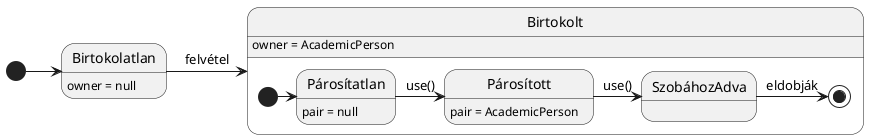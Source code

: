 @startuml

[*] -> Birtokolatlan
Birtokolatlan: owner = null
    
Birtokolatlan -> Birtokolt: felvétel

state Birtokolt {
    [*]-> Párosítatlan
    Párosítatlan: pair = null

    Párosítatlan -> Párosított: use()
    Párosított: pair = AcademicPerson
    
    Párosított -> SzobáhozAdva: use()
    SzobáhozAdva-> [*]: eldobják

    
}
state SzobáhozAdva
Birtokolt:owner = AcademicPerson





@enduml